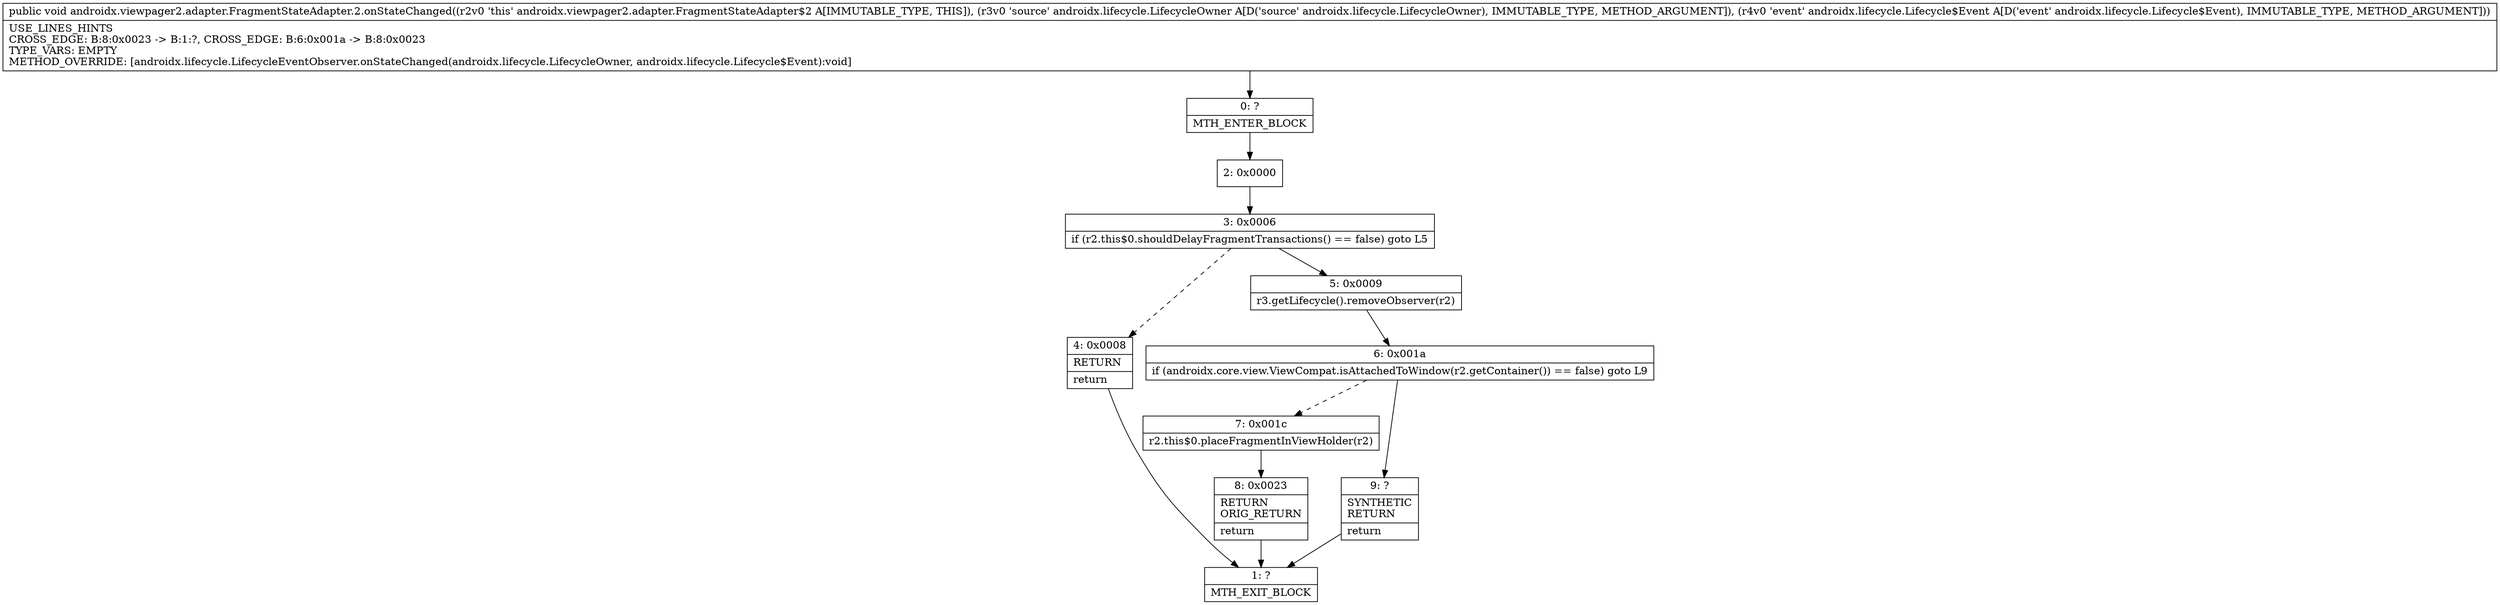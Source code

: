 digraph "CFG forandroidx.viewpager2.adapter.FragmentStateAdapter.2.onStateChanged(Landroidx\/lifecycle\/LifecycleOwner;Landroidx\/lifecycle\/Lifecycle$Event;)V" {
Node_0 [shape=record,label="{0\:\ ?|MTH_ENTER_BLOCK\l}"];
Node_2 [shape=record,label="{2\:\ 0x0000}"];
Node_3 [shape=record,label="{3\:\ 0x0006|if (r2.this$0.shouldDelayFragmentTransactions() == false) goto L5\l}"];
Node_4 [shape=record,label="{4\:\ 0x0008|RETURN\l|return\l}"];
Node_1 [shape=record,label="{1\:\ ?|MTH_EXIT_BLOCK\l}"];
Node_5 [shape=record,label="{5\:\ 0x0009|r3.getLifecycle().removeObserver(r2)\l}"];
Node_6 [shape=record,label="{6\:\ 0x001a|if (androidx.core.view.ViewCompat.isAttachedToWindow(r2.getContainer()) == false) goto L9\l}"];
Node_7 [shape=record,label="{7\:\ 0x001c|r2.this$0.placeFragmentInViewHolder(r2)\l}"];
Node_8 [shape=record,label="{8\:\ 0x0023|RETURN\lORIG_RETURN\l|return\l}"];
Node_9 [shape=record,label="{9\:\ ?|SYNTHETIC\lRETURN\l|return\l}"];
MethodNode[shape=record,label="{public void androidx.viewpager2.adapter.FragmentStateAdapter.2.onStateChanged((r2v0 'this' androidx.viewpager2.adapter.FragmentStateAdapter$2 A[IMMUTABLE_TYPE, THIS]), (r3v0 'source' androidx.lifecycle.LifecycleOwner A[D('source' androidx.lifecycle.LifecycleOwner), IMMUTABLE_TYPE, METHOD_ARGUMENT]), (r4v0 'event' androidx.lifecycle.Lifecycle$Event A[D('event' androidx.lifecycle.Lifecycle$Event), IMMUTABLE_TYPE, METHOD_ARGUMENT]))  | USE_LINES_HINTS\lCROSS_EDGE: B:8:0x0023 \-\> B:1:?, CROSS_EDGE: B:6:0x001a \-\> B:8:0x0023\lTYPE_VARS: EMPTY\lMETHOD_OVERRIDE: [androidx.lifecycle.LifecycleEventObserver.onStateChanged(androidx.lifecycle.LifecycleOwner, androidx.lifecycle.Lifecycle$Event):void]\l}"];
MethodNode -> Node_0;Node_0 -> Node_2;
Node_2 -> Node_3;
Node_3 -> Node_4[style=dashed];
Node_3 -> Node_5;
Node_4 -> Node_1;
Node_5 -> Node_6;
Node_6 -> Node_7[style=dashed];
Node_6 -> Node_9;
Node_7 -> Node_8;
Node_8 -> Node_1;
Node_9 -> Node_1;
}

